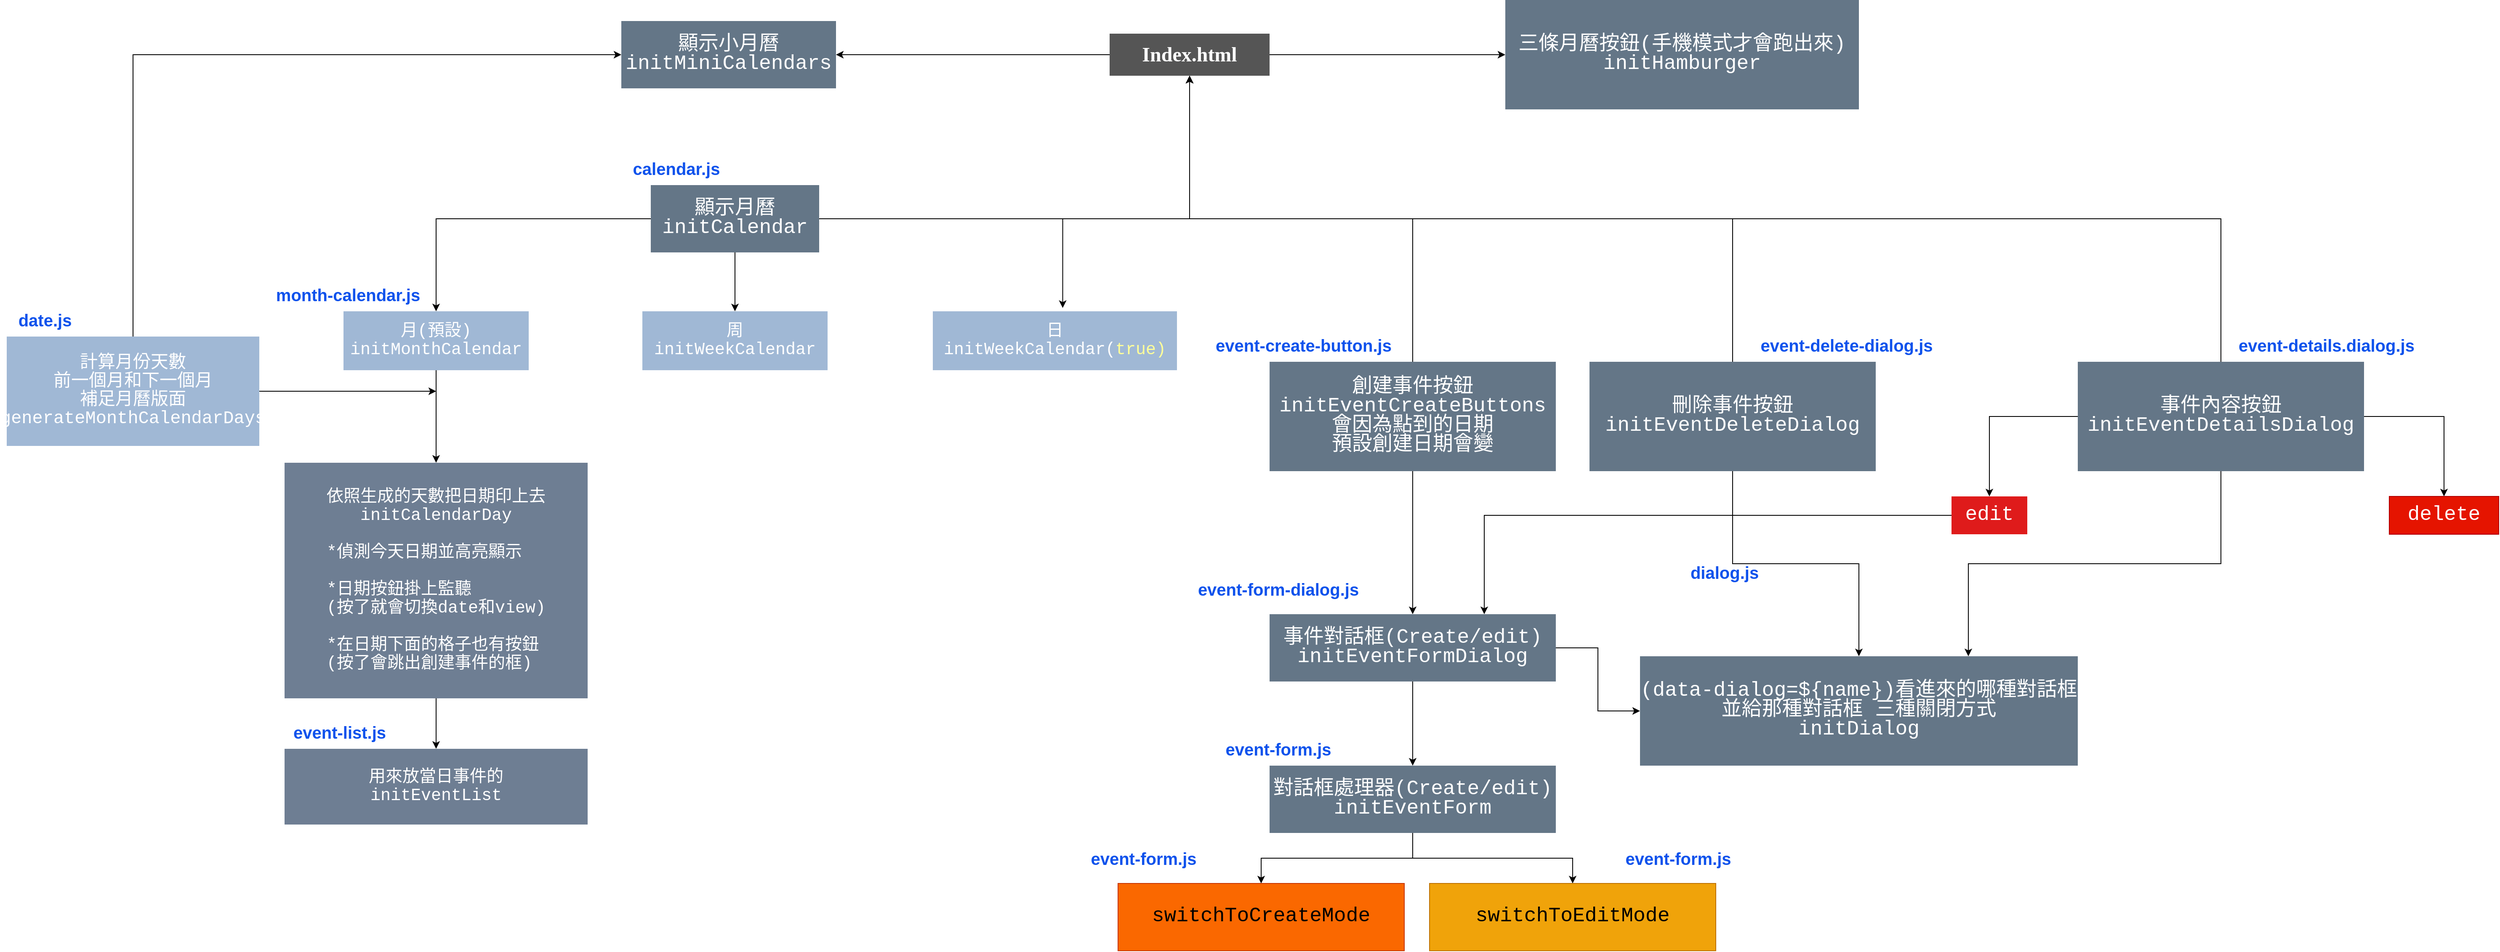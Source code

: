 <mxfile version="26.2.3">
  <diagram name="第 1 页" id="USlt-ebU2UT2KrD9safG">
    <mxGraphModel dx="4608" dy="1587" grid="1" gridSize="10" guides="1" tooltips="1" connect="1" arrows="1" fold="1" page="1" pageScale="1" pageWidth="827" pageHeight="1169" math="0" shadow="0">
      <root>
        <mxCell id="0" />
        <mxCell id="1" parent="0" />
        <mxCell id="z7_K39nhA1320Lir9eoi-64" style="edgeStyle=orthogonalEdgeStyle;rounded=0;orthogonalLoop=1;jettySize=auto;html=1;entryX=0;entryY=0.5;entryDx=0;entryDy=0;" edge="1" parent="1" source="z7_K39nhA1320Lir9eoi-4" target="z7_K39nhA1320Lir9eoi-63">
          <mxGeometry relative="1" as="geometry" />
        </mxCell>
        <mxCell id="z7_K39nhA1320Lir9eoi-67" style="edgeStyle=orthogonalEdgeStyle;rounded=0;orthogonalLoop=1;jettySize=auto;html=1;entryX=1;entryY=0.5;entryDx=0;entryDy=0;" edge="1" parent="1" source="z7_K39nhA1320Lir9eoi-4" target="z7_K39nhA1320Lir9eoi-65">
          <mxGeometry relative="1" as="geometry" />
        </mxCell>
        <mxCell id="z7_K39nhA1320Lir9eoi-4" value="&lt;h1&gt;&lt;font face=&quot;Verdana&quot;&gt;Index.html&lt;/font&gt;&lt;/h1&gt;" style="rounded=0;whiteSpace=wrap;html=1;fillColor=#555555;strokeColor=none;fontColor=#FFFFFF;" vertex="1" parent="1">
          <mxGeometry x="310" y="100" width="190" height="50" as="geometry" />
        </mxCell>
        <mxCell id="z7_K39nhA1320Lir9eoi-8" style="edgeStyle=orthogonalEdgeStyle;rounded=0;orthogonalLoop=1;jettySize=auto;html=1;entryX=0.5;entryY=1;entryDx=0;entryDy=0;" edge="1" parent="1" source="z7_K39nhA1320Lir9eoi-5" target="z7_K39nhA1320Lir9eoi-4">
          <mxGeometry relative="1" as="geometry" />
        </mxCell>
        <mxCell id="z7_K39nhA1320Lir9eoi-15" style="edgeStyle=orthogonalEdgeStyle;rounded=0;orthogonalLoop=1;jettySize=auto;html=1;entryX=0.5;entryY=0;entryDx=0;entryDy=0;" edge="1" parent="1" source="z7_K39nhA1320Lir9eoi-5" target="z7_K39nhA1320Lir9eoi-7">
          <mxGeometry relative="1" as="geometry" />
        </mxCell>
        <mxCell id="z7_K39nhA1320Lir9eoi-16" style="edgeStyle=orthogonalEdgeStyle;rounded=0;orthogonalLoop=1;jettySize=auto;html=1;entryX=0.5;entryY=0;entryDx=0;entryDy=0;" edge="1" parent="1" source="z7_K39nhA1320Lir9eoi-5" target="z7_K39nhA1320Lir9eoi-10">
          <mxGeometry relative="1" as="geometry" />
        </mxCell>
        <mxCell id="z7_K39nhA1320Lir9eoi-5" value="&lt;div style=&quot;font-family: Consolas, &amp;quot;Courier New&amp;quot;, monospace; line-height: 19px; white-space: pre;&quot;&gt;&lt;span style=&quot;font-size: 24px;&quot;&gt;顯示月曆&lt;/span&gt;&lt;/div&gt;&lt;div style=&quot;font-family: Consolas, &amp;quot;Courier New&amp;quot;, monospace; line-height: 19px; white-space: pre;&quot;&gt;&lt;font style=&quot;color: rgb(255, 255, 255); font-size: 24px;&quot;&gt;initCalendar&lt;/font&gt;&lt;/div&gt;" style="rounded=0;whiteSpace=wrap;html=1;fillColor=#647687;strokeColor=none;fontColor=#ffffff;" vertex="1" parent="1">
          <mxGeometry x="-235" y="280" width="200" height="80" as="geometry" />
        </mxCell>
        <mxCell id="z7_K39nhA1320Lir9eoi-23" style="edgeStyle=orthogonalEdgeStyle;rounded=0;orthogonalLoop=1;jettySize=auto;html=1;entryX=0.5;entryY=0;entryDx=0;entryDy=0;" edge="1" parent="1" source="z7_K39nhA1320Lir9eoi-7" target="z7_K39nhA1320Lir9eoi-21">
          <mxGeometry relative="1" as="geometry">
            <mxPoint x="-550" y="650" as="targetPoint" />
          </mxGeometry>
        </mxCell>
        <mxCell id="z7_K39nhA1320Lir9eoi-7" value="&lt;div style=&quot;font-family: Consolas, &amp;quot;Courier New&amp;quot;, monospace; line-height: 19px; white-space: pre;&quot;&gt;&lt;font style=&quot;color: rgb(255, 255, 255); font-size: 20px;&quot;&gt;月(預設)&lt;/font&gt;&lt;/div&gt;&lt;div style=&quot;font-family: Consolas, &amp;quot;Courier New&amp;quot;, monospace; line-height: 19px; white-space: pre;&quot;&gt;&lt;div style=&quot;line-height: 19px;&quot;&gt;&lt;font style=&quot;color: rgb(255, 255, 255); font-size: 20px;&quot;&gt;initMonthCalendar&lt;/font&gt;&lt;/div&gt;&lt;/div&gt;" style="rounded=0;whiteSpace=wrap;html=1;fillColor=#A0B8D5;strokeColor=none;fontColor=#ffffff;strokeWidth=1;" vertex="1" parent="1">
          <mxGeometry x="-600" y="430" width="220" height="70" as="geometry" />
        </mxCell>
        <mxCell id="z7_K39nhA1320Lir9eoi-10" value="&lt;div style=&quot;font-family: Consolas, &amp;quot;Courier New&amp;quot;, monospace; line-height: 19px; white-space: pre;&quot;&gt;&lt;font style=&quot;font-size: 20px;&quot;&gt;周&lt;/font&gt;&lt;/div&gt;&lt;div style=&quot;font-family: Consolas, &amp;quot;Courier New&amp;quot;, monospace; line-height: 19px; white-space: pre;&quot;&gt;&lt;div style=&quot;line-height: 19px;&quot;&gt;&lt;div style=&quot;line-height: 19px;&quot;&gt;&lt;font style=&quot;color: rgb(255, 255, 255); font-size: 20px;&quot;&gt;initWeekCalendar&lt;/font&gt;&lt;/div&gt;&lt;/div&gt;&lt;/div&gt;" style="rounded=0;whiteSpace=wrap;html=1;fillColor=#A0B8D5;strokeColor=none;fontColor=#ffffff;strokeWidth=1;" vertex="1" parent="1">
          <mxGeometry x="-245" y="430" width="220" height="70" as="geometry" />
        </mxCell>
        <mxCell id="z7_K39nhA1320Lir9eoi-13" value="&lt;div style=&quot;font-family: Consolas, &amp;quot;Courier New&amp;quot;, monospace; line-height: 19px; white-space: pre;&quot;&gt;&lt;font style=&quot;font-size: 20px;&quot;&gt;日&lt;/font&gt;&lt;/div&gt;&lt;div style=&quot;font-family: Consolas, &amp;quot;Courier New&amp;quot;, monospace; line-height: 19px; white-space: pre;&quot;&gt;&lt;div style=&quot;line-height: 19px;&quot;&gt;&lt;div style=&quot;line-height: 19px;&quot;&gt;&lt;font style=&quot;font-size: 20px;&quot;&gt;&lt;font style=&quot;color: rgb(255, 255, 255);&quot;&gt;initWeekCalendar(&lt;/font&gt;&lt;font style=&quot;color: rgb(255, 255, 153);&quot;&gt;true)&lt;/font&gt;&lt;/font&gt;&lt;/div&gt;&lt;/div&gt;&lt;/div&gt;" style="rounded=0;whiteSpace=wrap;html=1;fillColor=#A0B8D5;strokeColor=none;fontColor=#ffffff;strokeWidth=1;" vertex="1" parent="1">
          <mxGeometry x="100" y="430" width="290" height="70" as="geometry" />
        </mxCell>
        <mxCell id="z7_K39nhA1320Lir9eoi-17" style="edgeStyle=orthogonalEdgeStyle;rounded=0;orthogonalLoop=1;jettySize=auto;html=1;entryX=0.532;entryY=-0.057;entryDx=0;entryDy=0;entryPerimeter=0;" edge="1" parent="1" source="z7_K39nhA1320Lir9eoi-5" target="z7_K39nhA1320Lir9eoi-13">
          <mxGeometry relative="1" as="geometry" />
        </mxCell>
        <mxCell id="z7_K39nhA1320Lir9eoi-30" style="edgeStyle=orthogonalEdgeStyle;rounded=0;orthogonalLoop=1;jettySize=auto;html=1;entryX=0.5;entryY=0;entryDx=0;entryDy=0;" edge="1" parent="1" source="z7_K39nhA1320Lir9eoi-21" target="z7_K39nhA1320Lir9eoi-29">
          <mxGeometry relative="1" as="geometry" />
        </mxCell>
        <mxCell id="z7_K39nhA1320Lir9eoi-21" value="&lt;div style=&quot;font-family: Consolas, &amp;quot;Courier New&amp;quot;, monospace; line-height: 19px; white-space: pre;&quot;&gt;&lt;div style=&quot;line-height: 19px;&quot;&gt;&lt;font style=&quot;font-size: 20px; color: rgb(255, 255, 255);&quot;&gt;依照生成的天數把日期印上去&lt;/font&gt;&lt;/div&gt;&lt;div style=&quot;line-height: 19px;&quot;&gt;&lt;div style=&quot;line-height: 19px;&quot;&gt;&lt;span&gt;&lt;font style=&quot;font-size: 20px; color: rgb(255, 255, 255);&quot;&gt;initCalendarDay&lt;/font&gt;&lt;/span&gt;&lt;/div&gt;&lt;div style=&quot;line-height: 19px;&quot;&gt;&lt;span&gt;&lt;font style=&quot;font-size: 20px; color: rgb(255, 255, 255);&quot;&gt;&lt;br&gt;&lt;/font&gt;&lt;/span&gt;&lt;/div&gt;&lt;div style=&quot;text-align: left; line-height: 19px;&quot;&gt;&lt;span&gt;&lt;font style=&quot;font-size: 20px; color: rgb(255, 255, 255);&quot;&gt;&lt;font&gt;*偵測今天日期並高亮&lt;/font&gt;&lt;span&gt;顯示&lt;/span&gt;&lt;/font&gt;&lt;/span&gt;&lt;/div&gt;&lt;div style=&quot;text-align: left; line-height: 19px;&quot;&gt;&lt;font style=&quot;font-size: 20px; color: rgb(255, 255, 255);&quot;&gt;&lt;span&gt;&lt;br&gt;&lt;/span&gt;&lt;/font&gt;&lt;/div&gt;&lt;div style=&quot;text-align: left; line-height: 19px;&quot;&gt;&lt;font style=&quot;font-size: 20px; color: rgb(255, 255, 255);&quot;&gt;&lt;span&gt;*&lt;/span&gt;日期按鈕掛上監聽&lt;/font&gt;&lt;/div&gt;&lt;div style=&quot;text-align: left; line-height: 19px;&quot;&gt;&lt;font style=&quot;font-size: 20px; color: rgb(255, 255, 255);&quot;&gt;(按了就會切換date和view)&lt;/font&gt;&lt;/div&gt;&lt;div style=&quot;text-align: left; line-height: 19px;&quot;&gt;&lt;font style=&quot;font-size: 20px; color: rgb(255, 255, 255);&quot;&gt;&lt;br&gt;&lt;/font&gt;&lt;/div&gt;&lt;div style=&quot;text-align: left; line-height: 19px;&quot;&gt;&lt;font style=&quot;font-size: 20px; color: rgb(255, 255, 255);&quot;&gt;*在日期下面的格子也有按鈕&lt;br/&gt;(按了會跳出創建事件的框)&lt;/font&gt;&lt;/div&gt;&lt;/div&gt;&lt;/div&gt;" style="rounded=0;whiteSpace=wrap;html=1;fillColor=#6E7E93;strokeColor=none;fontColor=#ffffff;strokeWidth=1;" vertex="1" parent="1">
          <mxGeometry x="-670" y="610" width="360" height="280" as="geometry" />
        </mxCell>
        <mxCell id="z7_K39nhA1320Lir9eoi-27" style="edgeStyle=orthogonalEdgeStyle;rounded=0;orthogonalLoop=1;jettySize=auto;html=1;" edge="1" parent="1" source="z7_K39nhA1320Lir9eoi-24">
          <mxGeometry relative="1" as="geometry">
            <mxPoint x="-490" y="525" as="targetPoint" />
          </mxGeometry>
        </mxCell>
        <mxCell id="z7_K39nhA1320Lir9eoi-66" style="edgeStyle=orthogonalEdgeStyle;rounded=0;orthogonalLoop=1;jettySize=auto;html=1;entryX=0;entryY=0.5;entryDx=0;entryDy=0;" edge="1" parent="1" source="z7_K39nhA1320Lir9eoi-24" target="z7_K39nhA1320Lir9eoi-65">
          <mxGeometry relative="1" as="geometry">
            <Array as="points">
              <mxPoint x="-850" y="125" />
            </Array>
          </mxGeometry>
        </mxCell>
        <mxCell id="z7_K39nhA1320Lir9eoi-24" value="&lt;div style=&quot;line-height: 19px; white-space: pre; font-family: Consolas, &amp;quot;Courier New&amp;quot;, monospace;&quot;&gt;&lt;font style=&quot;font-size: 21px;&quot;&gt;計算月份天數&lt;/font&gt;&lt;/div&gt;&lt;div style=&quot;line-height: 19px; white-space: pre; font-family: Consolas, &amp;quot;Courier New&amp;quot;, monospace;&quot;&gt;&lt;font style=&quot;font-size: 21px;&quot;&gt;前一個月和下一個月&lt;/font&gt;&lt;/div&gt;&lt;div style=&quot;line-height: 19px; white-space: pre; font-family: Consolas, &amp;quot;Courier New&amp;quot;, monospace;&quot;&gt;&lt;font style=&quot;font-size: 21px;&quot;&gt;補足月曆版面&lt;/font&gt;&lt;/div&gt;&lt;div style=&quot;line-height: 19px;&quot;&gt;&lt;div style=&quot;line-height: 19px;&quot;&gt;&lt;font style=&quot;font-size: 21px;&quot; face=&quot;Consolas, Courier New, monospace&quot;&gt;&lt;span style=&quot;white-space: pre;&quot;&gt;generateMonthCalendarDays&lt;/span&gt;&lt;/font&gt;&lt;/div&gt;&lt;/div&gt;" style="rounded=0;whiteSpace=wrap;html=1;fillColor=#A0B8D5;strokeColor=none;fontColor=#ffffff;strokeWidth=1;" vertex="1" parent="1">
          <mxGeometry x="-1000" y="460" width="300" height="130" as="geometry" />
        </mxCell>
        <mxCell id="z7_K39nhA1320Lir9eoi-25" value="&lt;span style=&quot;font-size: 20px;&quot;&gt;&lt;b&gt;calendar.js&lt;/b&gt;&lt;/span&gt;" style="text;html=1;align=center;verticalAlign=middle;resizable=0;points=[];autosize=1;strokeColor=none;fillColor=none;fontColor=#0E52EC;" vertex="1" parent="1">
          <mxGeometry x="-270" y="240" width="130" height="40" as="geometry" />
        </mxCell>
        <mxCell id="z7_K39nhA1320Lir9eoi-26" value="&lt;span style=&quot;font-size: 20px;&quot;&gt;&lt;b&gt;month-calendar.js&lt;/b&gt;&lt;/span&gt;" style="text;html=1;align=center;verticalAlign=middle;resizable=0;points=[];autosize=1;strokeColor=none;fillColor=none;fontColor=#0E52EC;" vertex="1" parent="1">
          <mxGeometry x="-690" y="390" width="190" height="40" as="geometry" />
        </mxCell>
        <mxCell id="z7_K39nhA1320Lir9eoi-28" value="&lt;span style=&quot;font-size: 20px;&quot;&gt;&lt;b&gt;date.js&lt;/b&gt;&lt;/span&gt;" style="text;html=1;align=center;verticalAlign=middle;resizable=0;points=[];autosize=1;strokeColor=none;fillColor=none;fontColor=#0E52EC;" vertex="1" parent="1">
          <mxGeometry x="-1000" y="420" width="90" height="40" as="geometry" />
        </mxCell>
        <mxCell id="z7_K39nhA1320Lir9eoi-29" value="&lt;div style=&quot;line-height: 19px;&quot;&gt;&lt;div style=&quot;line-height: 19px;&quot;&gt;&lt;font face=&quot;Consolas, Courier New, monospace&quot;&gt;&lt;span style=&quot;font-size: 20px; white-space: pre;&quot;&gt;用來放當日事件的&lt;/span&gt;&lt;/font&gt;&lt;/div&gt;&lt;div style=&quot;line-height: 19px;&quot;&gt;&lt;font face=&quot;Consolas, Courier New, monospace&quot;&gt;&lt;span style=&quot;font-size: 20px; white-space: pre;&quot;&gt;initEventList&lt;/span&gt;&lt;/font&gt;&lt;/div&gt;&lt;/div&gt;" style="rounded=0;whiteSpace=wrap;html=1;fillColor=#6E7E93;strokeColor=none;fontColor=#ffffff;strokeWidth=1;" vertex="1" parent="1">
          <mxGeometry x="-670" y="950" width="360" height="90" as="geometry" />
        </mxCell>
        <mxCell id="z7_K39nhA1320Lir9eoi-31" value="&lt;span style=&quot;font-size: 20px;&quot;&gt;&lt;b&gt;event-list.js&lt;/b&gt;&lt;/span&gt;" style="text;html=1;align=center;verticalAlign=middle;resizable=0;points=[];autosize=1;strokeColor=none;fillColor=none;fontColor=#0E52EC;" vertex="1" parent="1">
          <mxGeometry x="-670" y="910" width="130" height="40" as="geometry" />
        </mxCell>
        <mxCell id="z7_K39nhA1320Lir9eoi-33" style="edgeStyle=orthogonalEdgeStyle;rounded=0;orthogonalLoop=1;jettySize=auto;html=1;entryX=0.5;entryY=1;entryDx=0;entryDy=0;" edge="1" parent="1" source="z7_K39nhA1320Lir9eoi-32" target="z7_K39nhA1320Lir9eoi-4">
          <mxGeometry relative="1" as="geometry" />
        </mxCell>
        <mxCell id="z7_K39nhA1320Lir9eoi-45" style="edgeStyle=orthogonalEdgeStyle;rounded=0;orthogonalLoop=1;jettySize=auto;html=1;entryX=0.5;entryY=0;entryDx=0;entryDy=0;" edge="1" parent="1" source="z7_K39nhA1320Lir9eoi-32" target="z7_K39nhA1320Lir9eoi-44">
          <mxGeometry relative="1" as="geometry" />
        </mxCell>
        <mxCell id="z7_K39nhA1320Lir9eoi-32" value="&lt;div style=&quot;font-family: Consolas, &amp;quot;Courier New&amp;quot;, monospace; line-height: 19px; white-space: pre;&quot;&gt;&lt;span style=&quot;font-size: 24px;&quot;&gt;創建事件按鈕&lt;/span&gt;&lt;/div&gt;&lt;div style=&quot;font-family: Consolas, &amp;quot;Courier New&amp;quot;, monospace; line-height: 19px; white-space: pre;&quot;&gt;&lt;font style=&quot;color: rgb(255, 255, 255); font-size: 24px;&quot;&gt;initEventCreateButtons&lt;/font&gt;&lt;/div&gt;&lt;div style=&quot;font-family: Consolas, &amp;quot;Courier New&amp;quot;, monospace; line-height: 19px; white-space: pre;&quot;&gt;&lt;span style=&quot;font-size: 24px;&quot;&gt;會因為點到的日期&lt;/span&gt;&lt;/div&gt;&lt;div style=&quot;font-family: Consolas, &amp;quot;Courier New&amp;quot;, monospace; line-height: 19px; white-space: pre;&quot;&gt;&lt;span style=&quot;font-size: 24px;&quot;&gt;預設創建日期會變&lt;/span&gt;&lt;/div&gt;" style="rounded=0;whiteSpace=wrap;html=1;fillColor=#647687;strokeColor=none;fontColor=#ffffff;" vertex="1" parent="1">
          <mxGeometry x="500" y="490" width="340" height="130" as="geometry" />
        </mxCell>
        <mxCell id="z7_K39nhA1320Lir9eoi-35" style="edgeStyle=orthogonalEdgeStyle;rounded=0;orthogonalLoop=1;jettySize=auto;html=1;entryX=0.5;entryY=1;entryDx=0;entryDy=0;" edge="1" parent="1" source="z7_K39nhA1320Lir9eoi-34" target="z7_K39nhA1320Lir9eoi-4">
          <mxGeometry relative="1" as="geometry">
            <Array as="points">
              <mxPoint x="405" y="320" />
            </Array>
          </mxGeometry>
        </mxCell>
        <mxCell id="z7_K39nhA1320Lir9eoi-36" style="edgeStyle=orthogonalEdgeStyle;rounded=0;orthogonalLoop=1;jettySize=auto;html=1;entryX=0.5;entryY=0;entryDx=0;entryDy=0;" edge="1" parent="1" source="z7_K39nhA1320Lir9eoi-34" target="z7_K39nhA1320Lir9eoi-37">
          <mxGeometry relative="1" as="geometry">
            <mxPoint x="1050" y="710" as="targetPoint" />
          </mxGeometry>
        </mxCell>
        <mxCell id="z7_K39nhA1320Lir9eoi-34" value="&lt;div style=&quot;font-family: Consolas, &amp;quot;Courier New&amp;quot;, monospace; line-height: 19px; white-space: pre;&quot;&gt;&lt;span style=&quot;font-size: 24px;&quot;&gt;刪除事件按鈕&lt;/span&gt;&lt;/div&gt;&lt;div style=&quot;font-family: Consolas, &amp;quot;Courier New&amp;quot;, monospace; line-height: 19px; white-space: pre;&quot;&gt;&lt;font style=&quot;color: rgb(255, 255, 255); font-size: 24px;&quot;&gt;initEventDeleteDialog&lt;/font&gt;&lt;/div&gt;" style="rounded=0;whiteSpace=wrap;html=1;fillColor=#647687;strokeColor=none;fontColor=#ffffff;" vertex="1" parent="1">
          <mxGeometry x="880" y="490" width="340" height="130" as="geometry" />
        </mxCell>
        <mxCell id="z7_K39nhA1320Lir9eoi-37" value="&lt;div style=&quot;line-height: 19px;&quot;&gt;&lt;font face=&quot;Consolas, Courier New, monospace&quot;&gt;&lt;span style=&quot;font-size: 24px; white-space: pre;&quot;&gt;(data-dialog=${name})看進來的哪種對話框&lt;/span&gt;&lt;/font&gt;&lt;br&gt;&lt;font face=&quot;Consolas, Courier New, monospace&quot;&gt;&lt;span style=&quot;font-size: 24px; white-space: pre;&quot;&gt;並給那種對話框 三種關閉方式&lt;/span&gt;&lt;/font&gt;&lt;/div&gt;&lt;div style=&quot;font-family: Consolas, &amp;quot;Courier New&amp;quot;, monospace; line-height: 19px; white-space: pre;&quot;&gt;&lt;font style=&quot;color: rgb(255, 255, 255); font-size: 24px;&quot;&gt;initDialog&lt;/font&gt;&lt;/div&gt;" style="rounded=0;whiteSpace=wrap;html=1;fillColor=#647687;strokeColor=none;fontColor=#ffffff;" vertex="1" parent="1">
          <mxGeometry x="940" y="840" width="520" height="130" as="geometry" />
        </mxCell>
        <mxCell id="z7_K39nhA1320Lir9eoi-38" value="&lt;span style=&quot;font-size: 20px;&quot;&gt;&lt;b&gt;dialog.js&lt;/b&gt;&lt;/span&gt;" style="text;html=1;align=center;verticalAlign=middle;resizable=0;points=[];autosize=1;strokeColor=none;fillColor=none;fontColor=#0E52EC;" vertex="1" parent="1">
          <mxGeometry x="990" y="720" width="100" height="40" as="geometry" />
        </mxCell>
        <mxCell id="z7_K39nhA1320Lir9eoi-39" value="&lt;span style=&quot;font-size: 20px;&quot;&gt;&lt;b&gt;event-delete-dialog.js&lt;/b&gt;&lt;/span&gt;" style="text;html=1;align=center;verticalAlign=middle;resizable=0;points=[];autosize=1;strokeColor=none;fillColor=none;fontColor=#0E52EC;" vertex="1" parent="1">
          <mxGeometry x="1070" y="450" width="230" height="40" as="geometry" />
        </mxCell>
        <mxCell id="z7_K39nhA1320Lir9eoi-40" value="&lt;span style=&quot;font-size: 20px;&quot;&gt;&lt;b&gt;event-create-button.js&lt;/b&gt;&lt;/span&gt;" style="text;html=1;align=center;verticalAlign=middle;resizable=0;points=[];autosize=1;strokeColor=none;fillColor=none;fontColor=#0E52EC;" vertex="1" parent="1">
          <mxGeometry x="425" y="450" width="230" height="40" as="geometry" />
        </mxCell>
        <mxCell id="z7_K39nhA1320Lir9eoi-43" style="edgeStyle=orthogonalEdgeStyle;rounded=0;orthogonalLoop=1;jettySize=auto;html=1;entryX=0.5;entryY=1;entryDx=0;entryDy=0;" edge="1" parent="1" source="z7_K39nhA1320Lir9eoi-41" target="z7_K39nhA1320Lir9eoi-4">
          <mxGeometry relative="1" as="geometry">
            <Array as="points">
              <mxPoint x="405" y="320" />
            </Array>
          </mxGeometry>
        </mxCell>
        <mxCell id="z7_K39nhA1320Lir9eoi-50" style="edgeStyle=orthogonalEdgeStyle;rounded=0;orthogonalLoop=1;jettySize=auto;html=1;entryX=0.5;entryY=0;entryDx=0;entryDy=0;" edge="1" parent="1" source="z7_K39nhA1320Lir9eoi-41" target="z7_K39nhA1320Lir9eoi-48">
          <mxGeometry relative="1" as="geometry" />
        </mxCell>
        <mxCell id="z7_K39nhA1320Lir9eoi-51" style="edgeStyle=orthogonalEdgeStyle;rounded=0;orthogonalLoop=1;jettySize=auto;html=1;entryX=0.5;entryY=0;entryDx=0;entryDy=0;" edge="1" parent="1" source="z7_K39nhA1320Lir9eoi-41" target="z7_K39nhA1320Lir9eoi-49">
          <mxGeometry relative="1" as="geometry" />
        </mxCell>
        <mxCell id="z7_K39nhA1320Lir9eoi-53" style="edgeStyle=orthogonalEdgeStyle;rounded=0;orthogonalLoop=1;jettySize=auto;html=1;entryX=0.75;entryY=0;entryDx=0;entryDy=0;" edge="1" parent="1" source="z7_K39nhA1320Lir9eoi-41" target="z7_K39nhA1320Lir9eoi-37">
          <mxGeometry relative="1" as="geometry" />
        </mxCell>
        <mxCell id="z7_K39nhA1320Lir9eoi-41" value="&lt;div style=&quot;font-family: Consolas, &amp;quot;Courier New&amp;quot;, monospace; line-height: 19px; white-space: pre;&quot;&gt;&lt;span style=&quot;font-size: 24px;&quot;&gt;事件內容按鈕&lt;/span&gt;&lt;/div&gt;&lt;div style=&quot;font-family: Consolas, &amp;quot;Courier New&amp;quot;, monospace; line-height: 19px; white-space: pre;&quot;&gt;&lt;font style=&quot;color: rgb(255, 255, 255); font-size: 24px;&quot;&gt;initEventDetailsDialog&lt;/font&gt;&lt;/div&gt;" style="rounded=0;whiteSpace=wrap;html=1;fillColor=#647687;strokeColor=none;fontColor=#ffffff;" vertex="1" parent="1">
          <mxGeometry x="1460" y="490" width="340" height="130" as="geometry" />
        </mxCell>
        <mxCell id="z7_K39nhA1320Lir9eoi-42" value="&lt;span style=&quot;font-size: 20px;&quot;&gt;&lt;b&gt;event-details.dialog.js&lt;/b&gt;&lt;/span&gt;" style="text;html=1;align=center;verticalAlign=middle;resizable=0;points=[];autosize=1;strokeColor=none;fillColor=none;fontColor=#0E52EC;" vertex="1" parent="1">
          <mxGeometry x="1640" y="450" width="230" height="40" as="geometry" />
        </mxCell>
        <mxCell id="z7_K39nhA1320Lir9eoi-47" style="edgeStyle=orthogonalEdgeStyle;rounded=0;orthogonalLoop=1;jettySize=auto;html=1;entryX=0;entryY=0.5;entryDx=0;entryDy=0;" edge="1" parent="1" source="z7_K39nhA1320Lir9eoi-44" target="z7_K39nhA1320Lir9eoi-37">
          <mxGeometry relative="1" as="geometry" />
        </mxCell>
        <mxCell id="z7_K39nhA1320Lir9eoi-56" style="edgeStyle=orthogonalEdgeStyle;rounded=0;orthogonalLoop=1;jettySize=auto;html=1;entryX=0.5;entryY=0;entryDx=0;entryDy=0;" edge="1" parent="1" source="z7_K39nhA1320Lir9eoi-44" target="z7_K39nhA1320Lir9eoi-54">
          <mxGeometry relative="1" as="geometry" />
        </mxCell>
        <mxCell id="z7_K39nhA1320Lir9eoi-44" value="&lt;div style=&quot;font-family: Consolas, &amp;quot;Courier New&amp;quot;, monospace; line-height: 19px; white-space: pre;&quot;&gt;&lt;span style=&quot;font-size: 24px;&quot;&gt;事件對話框(Create/edit)&lt;/span&gt;&lt;/div&gt;&lt;div style=&quot;font-family: Consolas, &amp;quot;Courier New&amp;quot;, monospace; line-height: 19px; white-space: pre;&quot;&gt;&lt;font style=&quot;color: rgb(255, 255, 255); font-size: 24px;&quot;&gt;initEventFormDialog&lt;/font&gt;&lt;/div&gt;" style="rounded=0;whiteSpace=wrap;html=1;fillColor=#647687;strokeColor=none;fontColor=#ffffff;" vertex="1" parent="1">
          <mxGeometry x="500" y="790" width="340" height="80" as="geometry" />
        </mxCell>
        <mxCell id="z7_K39nhA1320Lir9eoi-46" value="&lt;span style=&quot;font-size: 20px;&quot;&gt;&lt;b&gt;event-form-dialog.js&lt;/b&gt;&lt;/span&gt;" style="text;html=1;align=center;verticalAlign=middle;resizable=0;points=[];autosize=1;strokeColor=none;fillColor=none;fontColor=#0E52EC;" vertex="1" parent="1">
          <mxGeometry x="405" y="740" width="210" height="40" as="geometry" />
        </mxCell>
        <mxCell id="z7_K39nhA1320Lir9eoi-52" style="edgeStyle=orthogonalEdgeStyle;rounded=0;orthogonalLoop=1;jettySize=auto;html=1;entryX=0.75;entryY=0;entryDx=0;entryDy=0;" edge="1" parent="1" source="z7_K39nhA1320Lir9eoi-48" target="z7_K39nhA1320Lir9eoi-44">
          <mxGeometry relative="1" as="geometry" />
        </mxCell>
        <mxCell id="z7_K39nhA1320Lir9eoi-48" value="&lt;div style=&quot;font-family: Consolas, &amp;quot;Courier New&amp;quot;, monospace; line-height: 19px; white-space: pre;&quot;&gt;&lt;span style=&quot;font-size: 24px;&quot;&gt;edit&lt;/span&gt;&lt;/div&gt;" style="rounded=0;whiteSpace=wrap;html=1;fillColor=#DF1B1B;strokeColor=none;fontColor=#ffffff;" vertex="1" parent="1">
          <mxGeometry x="1310" y="650" width="90" height="45" as="geometry" />
        </mxCell>
        <mxCell id="z7_K39nhA1320Lir9eoi-49" value="&lt;div style=&quot;font-family: Consolas, &amp;quot;Courier New&amp;quot;, monospace; line-height: 19px; white-space: pre;&quot;&gt;&lt;span style=&quot;font-size: 24px;&quot;&gt;delete&lt;/span&gt;&lt;/div&gt;" style="rounded=0;whiteSpace=wrap;html=1;fillColor=#e51400;strokeColor=#B20000;fontColor=#ffffff;" vertex="1" parent="1">
          <mxGeometry x="1830" y="650" width="130" height="45" as="geometry" />
        </mxCell>
        <mxCell id="z7_K39nhA1320Lir9eoi-59" style="edgeStyle=orthogonalEdgeStyle;rounded=0;orthogonalLoop=1;jettySize=auto;html=1;entryX=0.5;entryY=0;entryDx=0;entryDy=0;" edge="1" parent="1" source="z7_K39nhA1320Lir9eoi-54" target="z7_K39nhA1320Lir9eoi-57">
          <mxGeometry relative="1" as="geometry" />
        </mxCell>
        <mxCell id="z7_K39nhA1320Lir9eoi-60" style="edgeStyle=orthogonalEdgeStyle;rounded=0;orthogonalLoop=1;jettySize=auto;html=1;entryX=0.5;entryY=0;entryDx=0;entryDy=0;" edge="1" parent="1" source="z7_K39nhA1320Lir9eoi-54" target="z7_K39nhA1320Lir9eoi-58">
          <mxGeometry relative="1" as="geometry" />
        </mxCell>
        <mxCell id="z7_K39nhA1320Lir9eoi-54" value="&lt;div style=&quot;font-family: Consolas, &amp;quot;Courier New&amp;quot;, monospace; line-height: 19px; white-space: pre;&quot;&gt;&lt;span style=&quot;font-size: 24px;&quot;&gt;對話框處理器&lt;/span&gt;&lt;span style=&quot;font-size: 24px; background-color: transparent; color: light-dark(rgb(255, 255, 255), rgb(18, 18, 18));&quot;&gt;(Create/edit)&lt;/span&gt;&lt;/div&gt;&lt;div style=&quot;font-family: Consolas, &amp;quot;Courier New&amp;quot;, monospace; line-height: 19px; white-space: pre;&quot;&gt;&lt;font style=&quot;color: rgb(255, 255, 255); font-size: 24px;&quot;&gt;initEventForm&lt;/font&gt;&lt;/div&gt;" style="rounded=0;whiteSpace=wrap;html=1;fillColor=#647687;strokeColor=none;fontColor=#ffffff;" vertex="1" parent="1">
          <mxGeometry x="500" y="970" width="340" height="80" as="geometry" />
        </mxCell>
        <mxCell id="z7_K39nhA1320Lir9eoi-55" value="&lt;span style=&quot;font-size: 20px;&quot;&gt;&lt;b&gt;event-form.js&lt;/b&gt;&lt;/span&gt;" style="text;html=1;align=center;verticalAlign=middle;resizable=0;points=[];autosize=1;strokeColor=none;fillColor=none;fontColor=#0E52EC;" vertex="1" parent="1">
          <mxGeometry x="435" y="930" width="150" height="40" as="geometry" />
        </mxCell>
        <mxCell id="z7_K39nhA1320Lir9eoi-57" value="&lt;div style=&quot;line-height: 19px;&quot;&gt;&lt;font face=&quot;Consolas, Courier New, monospace&quot;&gt;&lt;span style=&quot;font-size: 24px; white-space: pre;&quot;&gt;switchToCreateMode&lt;/span&gt;&lt;/font&gt;&lt;/div&gt;" style="rounded=0;whiteSpace=wrap;html=1;fillColor=#fa6800;strokeColor=#C73500;fontColor=#000000;" vertex="1" parent="1">
          <mxGeometry x="320" y="1110" width="340" height="80" as="geometry" />
        </mxCell>
        <mxCell id="z7_K39nhA1320Lir9eoi-58" value="&lt;div style=&quot;line-height: 19px;&quot;&gt;&lt;font face=&quot;Consolas, Courier New, monospace&quot;&gt;&lt;span style=&quot;font-size: 24px; white-space: pre;&quot;&gt;switchToEditMode&lt;/span&gt;&lt;/font&gt;&lt;/div&gt;" style="rounded=0;whiteSpace=wrap;html=1;fillColor=#f0a30a;strokeColor=#BD7000;fontColor=#000000;" vertex="1" parent="1">
          <mxGeometry x="690" y="1110" width="340" height="80" as="geometry" />
        </mxCell>
        <mxCell id="z7_K39nhA1320Lir9eoi-61" value="&lt;span style=&quot;font-size: 20px;&quot;&gt;&lt;b&gt;event-form.js&lt;/b&gt;&lt;/span&gt;" style="text;html=1;align=center;verticalAlign=middle;resizable=0;points=[];autosize=1;strokeColor=none;fillColor=none;fontColor=#0E52EC;" vertex="1" parent="1">
          <mxGeometry x="275" y="1060" width="150" height="40" as="geometry" />
        </mxCell>
        <mxCell id="z7_K39nhA1320Lir9eoi-62" value="&lt;span style=&quot;font-size: 20px;&quot;&gt;&lt;b&gt;event-form.js&lt;/b&gt;&lt;/span&gt;" style="text;html=1;align=center;verticalAlign=middle;resizable=0;points=[];autosize=1;strokeColor=none;fillColor=none;fontColor=#0E52EC;" vertex="1" parent="1">
          <mxGeometry x="910" y="1060" width="150" height="40" as="geometry" />
        </mxCell>
        <mxCell id="z7_K39nhA1320Lir9eoi-63" value="&lt;div style=&quot;font-family: Consolas, &amp;quot;Courier New&amp;quot;, monospace; line-height: 19px; white-space: pre;&quot;&gt;&lt;span style=&quot;font-size: 24px;&quot;&gt;三條月曆按鈕(手機模式才會跑出來)&lt;/span&gt;&lt;/div&gt;&lt;div style=&quot;font-family: Consolas, &amp;quot;Courier New&amp;quot;, monospace; line-height: 19px; white-space: pre;&quot;&gt;&lt;font style=&quot;color: rgb(255, 255, 255); font-size: 24px;&quot;&gt;initHamburger&lt;/font&gt;&lt;/div&gt;" style="rounded=0;whiteSpace=wrap;html=1;fillColor=#647687;strokeColor=none;fontColor=#ffffff;" vertex="1" parent="1">
          <mxGeometry x="780" y="60" width="420" height="130" as="geometry" />
        </mxCell>
        <mxCell id="z7_K39nhA1320Lir9eoi-65" value="&lt;div style=&quot;font-family: Consolas, &amp;quot;Courier New&amp;quot;, monospace; line-height: 19px; white-space: pre;&quot;&gt;&lt;span style=&quot;font-size: 24px;&quot;&gt;顯示小月曆&lt;/span&gt;&lt;/div&gt;&lt;div style=&quot;font-family: Consolas, &amp;quot;Courier New&amp;quot;, monospace; line-height: 19px; white-space: pre;&quot;&gt;&lt;font style=&quot;color: rgb(255, 255, 255); font-size: 24px;&quot;&gt;initMiniCalendars&lt;/font&gt;&lt;/div&gt;" style="rounded=0;whiteSpace=wrap;html=1;fillColor=#647687;strokeColor=none;fontColor=#ffffff;" vertex="1" parent="1">
          <mxGeometry x="-270" y="85" width="255" height="80" as="geometry" />
        </mxCell>
      </root>
    </mxGraphModel>
  </diagram>
</mxfile>

